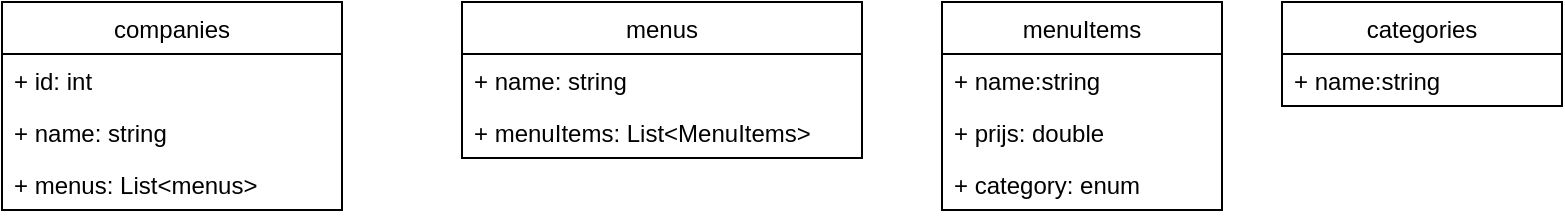 <mxfile version="14.8.2" type="github">
  <diagram id="tby1nTnKNBT089lM3f14" name="Page-1">
    <mxGraphModel dx="1042" dy="654" grid="1" gridSize="10" guides="1" tooltips="1" connect="1" arrows="1" fold="1" page="1" pageScale="1" pageWidth="827" pageHeight="1169" math="0" shadow="0">
      <root>
        <mxCell id="0" />
        <mxCell id="1" parent="0" />
        <mxCell id="jZGM8hGySfhF1SOA7REG-5" value="menuItems" style="swimlane;fontStyle=0;childLayout=stackLayout;horizontal=1;startSize=26;fillColor=none;horizontalStack=0;resizeParent=1;resizeParentMax=0;resizeLast=0;collapsible=1;marginBottom=0;" vertex="1" parent="1">
          <mxGeometry x="500" y="20" width="140" height="104" as="geometry" />
        </mxCell>
        <mxCell id="jZGM8hGySfhF1SOA7REG-6" value="+ name:string" style="text;strokeColor=none;fillColor=none;align=left;verticalAlign=top;spacingLeft=4;spacingRight=4;overflow=hidden;rotatable=0;points=[[0,0.5],[1,0.5]];portConstraint=eastwest;" vertex="1" parent="jZGM8hGySfhF1SOA7REG-5">
          <mxGeometry y="26" width="140" height="26" as="geometry" />
        </mxCell>
        <mxCell id="jZGM8hGySfhF1SOA7REG-7" value="+ prijs: double" style="text;strokeColor=none;fillColor=none;align=left;verticalAlign=top;spacingLeft=4;spacingRight=4;overflow=hidden;rotatable=0;points=[[0,0.5],[1,0.5]];portConstraint=eastwest;" vertex="1" parent="jZGM8hGySfhF1SOA7REG-5">
          <mxGeometry y="52" width="140" height="26" as="geometry" />
        </mxCell>
        <mxCell id="jZGM8hGySfhF1SOA7REG-8" value="+ category: enum" style="text;strokeColor=none;fillColor=none;align=left;verticalAlign=top;spacingLeft=4;spacingRight=4;overflow=hidden;rotatable=0;points=[[0,0.5],[1,0.5]];portConstraint=eastwest;" vertex="1" parent="jZGM8hGySfhF1SOA7REG-5">
          <mxGeometry y="78" width="140" height="26" as="geometry" />
        </mxCell>
        <mxCell id="jZGM8hGySfhF1SOA7REG-9" value="companies" style="swimlane;fontStyle=0;childLayout=stackLayout;horizontal=1;startSize=26;fillColor=none;horizontalStack=0;resizeParent=1;resizeParentMax=0;resizeLast=0;collapsible=1;marginBottom=0;" vertex="1" parent="1">
          <mxGeometry x="30" y="20" width="170" height="104" as="geometry" />
        </mxCell>
        <mxCell id="jZGM8hGySfhF1SOA7REG-10" value="+ id: int&#xa;" style="text;strokeColor=none;fillColor=none;align=left;verticalAlign=top;spacingLeft=4;spacingRight=4;overflow=hidden;rotatable=0;points=[[0,0.5],[1,0.5]];portConstraint=eastwest;" vertex="1" parent="jZGM8hGySfhF1SOA7REG-9">
          <mxGeometry y="26" width="170" height="26" as="geometry" />
        </mxCell>
        <mxCell id="jZGM8hGySfhF1SOA7REG-11" value="+ name: string" style="text;strokeColor=none;fillColor=none;align=left;verticalAlign=top;spacingLeft=4;spacingRight=4;overflow=hidden;rotatable=0;points=[[0,0.5],[1,0.5]];portConstraint=eastwest;" vertex="1" parent="jZGM8hGySfhF1SOA7REG-9">
          <mxGeometry y="52" width="170" height="26" as="geometry" />
        </mxCell>
        <mxCell id="jZGM8hGySfhF1SOA7REG-12" value="+ menus: List&lt;menus&gt;" style="text;strokeColor=none;fillColor=none;align=left;verticalAlign=top;spacingLeft=4;spacingRight=4;overflow=hidden;rotatable=0;points=[[0,0.5],[1,0.5]];portConstraint=eastwest;" vertex="1" parent="jZGM8hGySfhF1SOA7REG-9">
          <mxGeometry y="78" width="170" height="26" as="geometry" />
        </mxCell>
        <mxCell id="jZGM8hGySfhF1SOA7REG-17" value="menus" style="swimlane;fontStyle=0;childLayout=stackLayout;horizontal=1;startSize=26;fillColor=none;horizontalStack=0;resizeParent=1;resizeParentMax=0;resizeLast=0;collapsible=1;marginBottom=0;" vertex="1" parent="1">
          <mxGeometry x="260" y="20" width="200" height="78" as="geometry" />
        </mxCell>
        <mxCell id="jZGM8hGySfhF1SOA7REG-18" value="+ name: string" style="text;strokeColor=none;fillColor=none;align=left;verticalAlign=top;spacingLeft=4;spacingRight=4;overflow=hidden;rotatable=0;points=[[0,0.5],[1,0.5]];portConstraint=eastwest;" vertex="1" parent="jZGM8hGySfhF1SOA7REG-17">
          <mxGeometry y="26" width="200" height="26" as="geometry" />
        </mxCell>
        <mxCell id="jZGM8hGySfhF1SOA7REG-19" value="+ menuItems: List&lt;MenuItems&gt;" style="text;strokeColor=none;fillColor=none;align=left;verticalAlign=top;spacingLeft=4;spacingRight=4;overflow=hidden;rotatable=0;points=[[0,0.5],[1,0.5]];portConstraint=eastwest;" vertex="1" parent="jZGM8hGySfhF1SOA7REG-17">
          <mxGeometry y="52" width="200" height="26" as="geometry" />
        </mxCell>
        <mxCell id="jZGM8hGySfhF1SOA7REG-24" value="categories" style="swimlane;fontStyle=0;childLayout=stackLayout;horizontal=1;startSize=26;fillColor=none;horizontalStack=0;resizeParent=1;resizeParentMax=0;resizeLast=0;collapsible=1;marginBottom=0;" vertex="1" parent="1">
          <mxGeometry x="670" y="20" width="140" height="52" as="geometry" />
        </mxCell>
        <mxCell id="jZGM8hGySfhF1SOA7REG-25" value="+ name:string" style="text;strokeColor=none;fillColor=none;align=left;verticalAlign=top;spacingLeft=4;spacingRight=4;overflow=hidden;rotatable=0;points=[[0,0.5],[1,0.5]];portConstraint=eastwest;" vertex="1" parent="jZGM8hGySfhF1SOA7REG-24">
          <mxGeometry y="26" width="140" height="26" as="geometry" />
        </mxCell>
      </root>
    </mxGraphModel>
  </diagram>
</mxfile>
